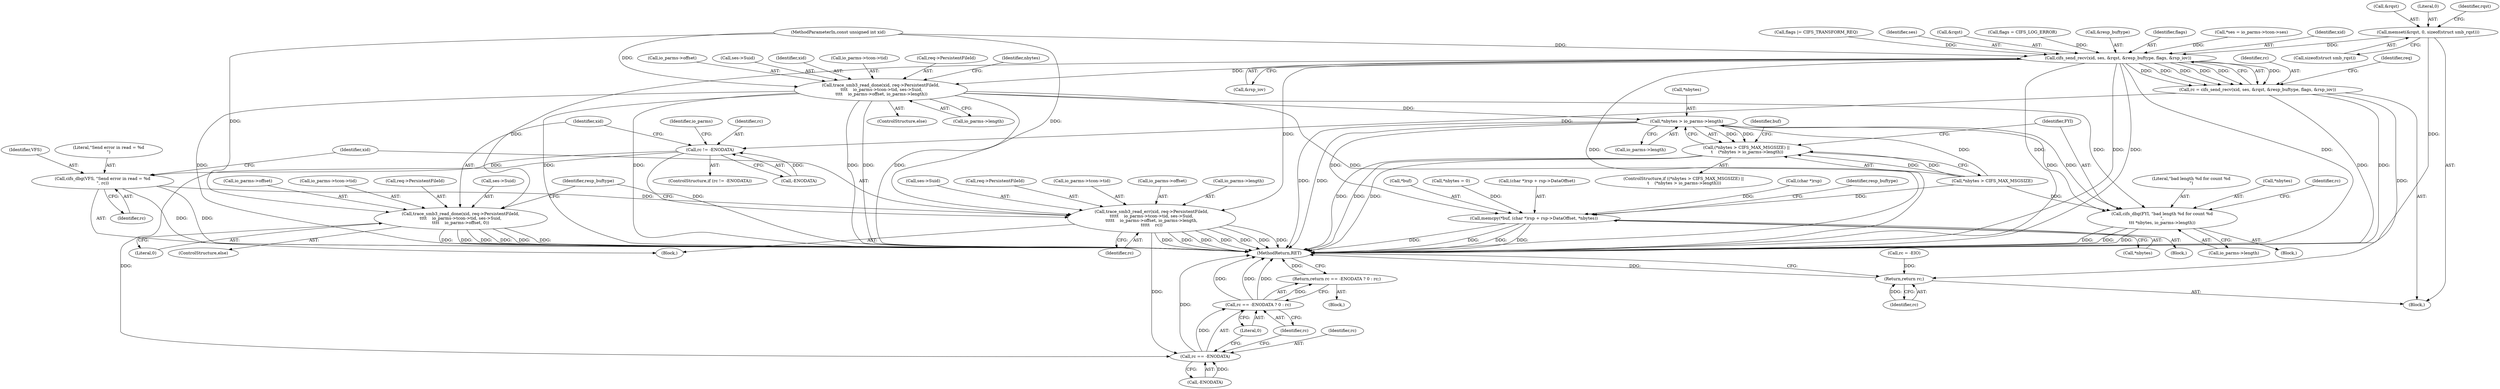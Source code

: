 digraph "0_linux_088aaf17aa79300cab14dbee2569c58cfafd7d6e@API" {
"1000182" [label="(Call,memset(&rqst, 0, sizeof(struct smb_rqst)))"];
"1000200" [label="(Call,cifs_send_recv(xid, ses, &rqst, &resp_buftype, flags, &rsp_iov))"];
"1000198" [label="(Call,rc = cifs_send_recv(xid, ses, &rqst, &resp_buftype, flags, &rsp_iov))"];
"1000223" [label="(Call,rc != -ENODATA)"];
"1000233" [label="(Call,cifs_dbg(VFS, \"Send error in read = %d\n\", rc))"];
"1000237" [label="(Call,trace_smb3_read_err(xid, req->PersistentFileId,\n\t\t\t\t\t    io_parms->tcon->tid, ses->Suid,\n\t\t\t\t\t    io_parms->offset, io_parms->length,\n\t\t\t\t\t    rc))"];
"1000282" [label="(Call,rc == -ENODATA)"];
"1000281" [label="(Call,rc == -ENODATA ? 0 : rc)"];
"1000280" [label="(Return,return rc == -ENODATA ? 0 : rc;)"];
"1000394" [label="(Return,return rc;)"];
"1000258" [label="(Call,trace_smb3_read_done(xid, req->PersistentFileId,\n\t\t\t\t    io_parms->tcon->tid, ses->Suid,\n\t\t\t\t    io_parms->offset, 0))"];
"1000289" [label="(Call,trace_smb3_read_done(xid, req->PersistentFileId,\n \t\t\t\t    io_parms->tcon->tid, ses->Suid,\n \t\t\t\t    io_parms->offset, io_parms->length))"];
"1000321" [label="(Call,*nbytes > io_parms->length)"];
"1000316" [label="(Call,(*nbytes > CIFS_MAX_MSGSIZE) ||\n \t    (*nbytes > io_parms->length))"];
"1000328" [label="(Call,cifs_dbg(FYI, \"bad length %d for count %d\n\",\n\t\t\t *nbytes, io_parms->length))"];
"1000348" [label="(Call,memcpy(*buf, (char *)rsp + rsp->DataOffset, *nbytes))"];
"1000351" [label="(Call,(char *)rsp + rsp->DataOffset)"];
"1000227" [label="(Block,)"];
"1000202" [label="(Identifier,ses)"];
"1000287" [label="(Identifier,rc)"];
"1000324" [label="(Call,io_parms->length)"];
"1000330" [label="(Literal,\"bad length %d for count %d\n\")"];
"1000327" [label="(Block,)"];
"1000233" [label="(Call,cifs_dbg(VFS, \"Send error in read = %d\n\", rc))"];
"1000302" [label="(Call,io_parms->offset)"];
"1000223" [label="(Call,rc != -ENODATA)"];
"1000242" [label="(Call,io_parms->tcon->tid)"];
"1000186" [label="(Call,sizeof(struct smb_rqst))"];
"1000336" [label="(Call,rc = -EIO)"];
"1000260" [label="(Call,req->PersistentFileId)"];
"1000221" [label="(Block,)"];
"1000200" [label="(Call,cifs_send_recv(xid, ses, &rqst, &resp_buftype, flags, &rsp_iov))"];
"1000106" [label="(Block,)"];
"1000183" [label="(Call,&rqst)"];
"1000328" [label="(Call,cifs_dbg(FYI, \"bad length %d for count %d\n\",\n\t\t\t *nbytes, io_parms->length))"];
"1000352" [label="(Call,(char *)rsp)"];
"1000225" [label="(Call,-ENODATA)"];
"1000346" [label="(Identifier,buf)"];
"1000321" [label="(Call,*nbytes > io_parms->length)"];
"1000348" [label="(Call,memcpy(*buf, (char *)rsp + rsp->DataOffset, *nbytes))"];
"1000203" [label="(Call,&rqst)"];
"1000281" [label="(Call,rc == -ENODATA ? 0 : rc)"];
"1000274" [label="(Literal,0)"];
"1000361" [label="(Identifier,resp_buftype)"];
"1000234" [label="(Identifier,VFS)"];
"1000288" [label="(ControlStructure,else)"];
"1000258" [label="(Call,trace_smb3_read_done(xid, req->PersistentFileId,\n\t\t\t\t    io_parms->tcon->tid, ses->Suid,\n\t\t\t\t    io_parms->offset, 0))"];
"1000268" [label="(Call,ses->Suid)"];
"1000198" [label="(Call,rc = cifs_send_recv(xid, ses, &rqst, &resp_buftype, flags, &rsp_iov))"];
"1000349" [label="(Call,*buf)"];
"1000224" [label="(Identifier,rc)"];
"1000284" [label="(Call,-ENODATA)"];
"1000286" [label="(Literal,0)"];
"1000331" [label="(Call,*nbytes)"];
"1000337" [label="(Identifier,rc)"];
"1000222" [label="(ControlStructure,if (rc != -ENODATA))"];
"1000299" [label="(Call,ses->Suid)"];
"1000259" [label="(Identifier,xid)"];
"1000322" [label="(Call,*nbytes)"];
"1000315" [label="(ControlStructure,if ((*nbytes > CIFS_MAX_MSGSIZE) ||\n \t    (*nbytes > io_parms->length)))"];
"1000236" [label="(Identifier,rc)"];
"1000280" [label="(Return,return rc == -ENODATA ? 0 : rc;)"];
"1000235" [label="(Literal,\"Send error in read = %d\n\")"];
"1000290" [label="(Identifier,xid)"];
"1000347" [label="(Block,)"];
"1000316" [label="(Call,(*nbytes > CIFS_MAX_MSGSIZE) ||\n \t    (*nbytes > io_parms->length))"];
"1000283" [label="(Identifier,rc)"];
"1000289" [label="(Call,trace_smb3_read_done(xid, req->PersistentFileId,\n \t\t\t\t    io_parms->tcon->tid, ses->Suid,\n \t\t\t\t    io_parms->offset, io_parms->length))"];
"1000305" [label="(Call,io_parms->length)"];
"1000126" [label="(Call,flags = CIFS_LOG_ERROR)"];
"1000394" [label="(Return,return rc;)"];
"1000294" [label="(Call,io_parms->tcon->tid)"];
"1000340" [label="(Call,*nbytes = 0)"];
"1000182" [label="(Call,memset(&rqst, 0, sizeof(struct smb_rqst)))"];
"1000257" [label="(ControlStructure,else)"];
"1000256" [label="(Identifier,rc)"];
"1000271" [label="(Call,io_parms->offset)"];
"1000237" [label="(Call,trace_smb3_read_err(xid, req->PersistentFileId,\n\t\t\t\t\t    io_parms->tcon->tid, ses->Suid,\n\t\t\t\t\t    io_parms->offset, io_parms->length,\n\t\t\t\t\t    rc))"];
"1000205" [label="(Call,&resp_buftype)"];
"1000207" [label="(Identifier,flags)"];
"1000185" [label="(Literal,0)"];
"1000130" [label="(Call,*ses = io_parms->tcon->ses)"];
"1000238" [label="(Identifier,xid)"];
"1000250" [label="(Call,io_parms->offset)"];
"1000201" [label="(Identifier,xid)"];
"1000211" [label="(Identifier,req)"];
"1000253" [label="(Call,io_parms->length)"];
"1000291" [label="(Call,req->PersistentFileId)"];
"1000208" [label="(Call,&rsp_iov)"];
"1000317" [label="(Call,*nbytes > CIFS_MAX_MSGSIZE)"];
"1000329" [label="(Identifier,FYI)"];
"1000101" [label="(MethodParameterIn,const unsigned int xid)"];
"1000276" [label="(Identifier,resp_buftype)"];
"1000396" [label="(MethodReturn,RET)"];
"1000282" [label="(Call,rc == -ENODATA)"];
"1000395" [label="(Identifier,rc)"];
"1000358" [label="(Call,*nbytes)"];
"1000163" [label="(Call,flags |= CIFS_TRANSFORM_REQ)"];
"1000190" [label="(Identifier,rqst)"];
"1000310" [label="(Identifier,nbytes)"];
"1000247" [label="(Call,ses->Suid)"];
"1000263" [label="(Call,io_parms->tcon->tid)"];
"1000199" [label="(Identifier,rc)"];
"1000333" [label="(Call,io_parms->length)"];
"1000230" [label="(Identifier,io_parms)"];
"1000239" [label="(Call,req->PersistentFileId)"];
"1000182" -> "1000106"  [label="AST: "];
"1000182" -> "1000186"  [label="CFG: "];
"1000183" -> "1000182"  [label="AST: "];
"1000185" -> "1000182"  [label="AST: "];
"1000186" -> "1000182"  [label="AST: "];
"1000190" -> "1000182"  [label="CFG: "];
"1000182" -> "1000396"  [label="DDG: "];
"1000182" -> "1000200"  [label="DDG: "];
"1000200" -> "1000198"  [label="AST: "];
"1000200" -> "1000208"  [label="CFG: "];
"1000201" -> "1000200"  [label="AST: "];
"1000202" -> "1000200"  [label="AST: "];
"1000203" -> "1000200"  [label="AST: "];
"1000205" -> "1000200"  [label="AST: "];
"1000207" -> "1000200"  [label="AST: "];
"1000208" -> "1000200"  [label="AST: "];
"1000198" -> "1000200"  [label="CFG: "];
"1000200" -> "1000396"  [label="DDG: "];
"1000200" -> "1000396"  [label="DDG: "];
"1000200" -> "1000396"  [label="DDG: "];
"1000200" -> "1000396"  [label="DDG: "];
"1000200" -> "1000396"  [label="DDG: "];
"1000200" -> "1000198"  [label="DDG: "];
"1000200" -> "1000198"  [label="DDG: "];
"1000200" -> "1000198"  [label="DDG: "];
"1000200" -> "1000198"  [label="DDG: "];
"1000200" -> "1000198"  [label="DDG: "];
"1000200" -> "1000198"  [label="DDG: "];
"1000101" -> "1000200"  [label="DDG: "];
"1000130" -> "1000200"  [label="DDG: "];
"1000163" -> "1000200"  [label="DDG: "];
"1000126" -> "1000200"  [label="DDG: "];
"1000200" -> "1000237"  [label="DDG: "];
"1000200" -> "1000258"  [label="DDG: "];
"1000200" -> "1000289"  [label="DDG: "];
"1000198" -> "1000106"  [label="AST: "];
"1000199" -> "1000198"  [label="AST: "];
"1000211" -> "1000198"  [label="CFG: "];
"1000198" -> "1000396"  [label="DDG: "];
"1000198" -> "1000396"  [label="DDG: "];
"1000198" -> "1000223"  [label="DDG: "];
"1000198" -> "1000394"  [label="DDG: "];
"1000223" -> "1000222"  [label="AST: "];
"1000223" -> "1000225"  [label="CFG: "];
"1000224" -> "1000223"  [label="AST: "];
"1000225" -> "1000223"  [label="AST: "];
"1000230" -> "1000223"  [label="CFG: "];
"1000259" -> "1000223"  [label="CFG: "];
"1000223" -> "1000396"  [label="DDG: "];
"1000225" -> "1000223"  [label="DDG: "];
"1000223" -> "1000233"  [label="DDG: "];
"1000223" -> "1000282"  [label="DDG: "];
"1000233" -> "1000227"  [label="AST: "];
"1000233" -> "1000236"  [label="CFG: "];
"1000234" -> "1000233"  [label="AST: "];
"1000235" -> "1000233"  [label="AST: "];
"1000236" -> "1000233"  [label="AST: "];
"1000238" -> "1000233"  [label="CFG: "];
"1000233" -> "1000396"  [label="DDG: "];
"1000233" -> "1000396"  [label="DDG: "];
"1000233" -> "1000237"  [label="DDG: "];
"1000237" -> "1000227"  [label="AST: "];
"1000237" -> "1000256"  [label="CFG: "];
"1000238" -> "1000237"  [label="AST: "];
"1000239" -> "1000237"  [label="AST: "];
"1000242" -> "1000237"  [label="AST: "];
"1000247" -> "1000237"  [label="AST: "];
"1000250" -> "1000237"  [label="AST: "];
"1000253" -> "1000237"  [label="AST: "];
"1000256" -> "1000237"  [label="AST: "];
"1000276" -> "1000237"  [label="CFG: "];
"1000237" -> "1000396"  [label="DDG: "];
"1000237" -> "1000396"  [label="DDG: "];
"1000237" -> "1000396"  [label="DDG: "];
"1000237" -> "1000396"  [label="DDG: "];
"1000237" -> "1000396"  [label="DDG: "];
"1000237" -> "1000396"  [label="DDG: "];
"1000237" -> "1000396"  [label="DDG: "];
"1000101" -> "1000237"  [label="DDG: "];
"1000237" -> "1000282"  [label="DDG: "];
"1000282" -> "1000281"  [label="AST: "];
"1000282" -> "1000284"  [label="CFG: "];
"1000283" -> "1000282"  [label="AST: "];
"1000284" -> "1000282"  [label="AST: "];
"1000286" -> "1000282"  [label="CFG: "];
"1000287" -> "1000282"  [label="CFG: "];
"1000282" -> "1000396"  [label="DDG: "];
"1000282" -> "1000281"  [label="DDG: "];
"1000284" -> "1000282"  [label="DDG: "];
"1000281" -> "1000280"  [label="AST: "];
"1000281" -> "1000286"  [label="CFG: "];
"1000281" -> "1000287"  [label="CFG: "];
"1000286" -> "1000281"  [label="AST: "];
"1000287" -> "1000281"  [label="AST: "];
"1000280" -> "1000281"  [label="CFG: "];
"1000281" -> "1000396"  [label="DDG: "];
"1000281" -> "1000396"  [label="DDG: "];
"1000281" -> "1000396"  [label="DDG: "];
"1000281" -> "1000280"  [label="DDG: "];
"1000280" -> "1000221"  [label="AST: "];
"1000396" -> "1000280"  [label="CFG: "];
"1000280" -> "1000396"  [label="DDG: "];
"1000394" -> "1000106"  [label="AST: "];
"1000394" -> "1000395"  [label="CFG: "];
"1000395" -> "1000394"  [label="AST: "];
"1000396" -> "1000394"  [label="CFG: "];
"1000394" -> "1000396"  [label="DDG: "];
"1000395" -> "1000394"  [label="DDG: "];
"1000336" -> "1000394"  [label="DDG: "];
"1000258" -> "1000257"  [label="AST: "];
"1000258" -> "1000274"  [label="CFG: "];
"1000259" -> "1000258"  [label="AST: "];
"1000260" -> "1000258"  [label="AST: "];
"1000263" -> "1000258"  [label="AST: "];
"1000268" -> "1000258"  [label="AST: "];
"1000271" -> "1000258"  [label="AST: "];
"1000274" -> "1000258"  [label="AST: "];
"1000276" -> "1000258"  [label="CFG: "];
"1000258" -> "1000396"  [label="DDG: "];
"1000258" -> "1000396"  [label="DDG: "];
"1000258" -> "1000396"  [label="DDG: "];
"1000258" -> "1000396"  [label="DDG: "];
"1000258" -> "1000396"  [label="DDG: "];
"1000258" -> "1000396"  [label="DDG: "];
"1000101" -> "1000258"  [label="DDG: "];
"1000289" -> "1000288"  [label="AST: "];
"1000289" -> "1000305"  [label="CFG: "];
"1000290" -> "1000289"  [label="AST: "];
"1000291" -> "1000289"  [label="AST: "];
"1000294" -> "1000289"  [label="AST: "];
"1000299" -> "1000289"  [label="AST: "];
"1000302" -> "1000289"  [label="AST: "];
"1000305" -> "1000289"  [label="AST: "];
"1000310" -> "1000289"  [label="CFG: "];
"1000289" -> "1000396"  [label="DDG: "];
"1000289" -> "1000396"  [label="DDG: "];
"1000289" -> "1000396"  [label="DDG: "];
"1000289" -> "1000396"  [label="DDG: "];
"1000289" -> "1000396"  [label="DDG: "];
"1000289" -> "1000396"  [label="DDG: "];
"1000289" -> "1000396"  [label="DDG: "];
"1000101" -> "1000289"  [label="DDG: "];
"1000289" -> "1000321"  [label="DDG: "];
"1000289" -> "1000328"  [label="DDG: "];
"1000321" -> "1000316"  [label="AST: "];
"1000321" -> "1000324"  [label="CFG: "];
"1000322" -> "1000321"  [label="AST: "];
"1000324" -> "1000321"  [label="AST: "];
"1000316" -> "1000321"  [label="CFG: "];
"1000321" -> "1000396"  [label="DDG: "];
"1000321" -> "1000396"  [label="DDG: "];
"1000321" -> "1000316"  [label="DDG: "];
"1000321" -> "1000316"  [label="DDG: "];
"1000317" -> "1000321"  [label="DDG: "];
"1000321" -> "1000328"  [label="DDG: "];
"1000321" -> "1000328"  [label="DDG: "];
"1000321" -> "1000348"  [label="DDG: "];
"1000316" -> "1000315"  [label="AST: "];
"1000316" -> "1000317"  [label="CFG: "];
"1000317" -> "1000316"  [label="AST: "];
"1000329" -> "1000316"  [label="CFG: "];
"1000346" -> "1000316"  [label="CFG: "];
"1000316" -> "1000396"  [label="DDG: "];
"1000316" -> "1000396"  [label="DDG: "];
"1000316" -> "1000396"  [label="DDG: "];
"1000317" -> "1000316"  [label="DDG: "];
"1000317" -> "1000316"  [label="DDG: "];
"1000328" -> "1000327"  [label="AST: "];
"1000328" -> "1000333"  [label="CFG: "];
"1000329" -> "1000328"  [label="AST: "];
"1000330" -> "1000328"  [label="AST: "];
"1000331" -> "1000328"  [label="AST: "];
"1000333" -> "1000328"  [label="AST: "];
"1000337" -> "1000328"  [label="CFG: "];
"1000328" -> "1000396"  [label="DDG: "];
"1000328" -> "1000396"  [label="DDG: "];
"1000328" -> "1000396"  [label="DDG: "];
"1000317" -> "1000328"  [label="DDG: "];
"1000348" -> "1000347"  [label="AST: "];
"1000348" -> "1000358"  [label="CFG: "];
"1000349" -> "1000348"  [label="AST: "];
"1000351" -> "1000348"  [label="AST: "];
"1000358" -> "1000348"  [label="AST: "];
"1000361" -> "1000348"  [label="CFG: "];
"1000348" -> "1000396"  [label="DDG: "];
"1000348" -> "1000396"  [label="DDG: "];
"1000348" -> "1000396"  [label="DDG: "];
"1000348" -> "1000396"  [label="DDG: "];
"1000352" -> "1000348"  [label="DDG: "];
"1000317" -> "1000348"  [label="DDG: "];
"1000340" -> "1000348"  [label="DDG: "];
}
